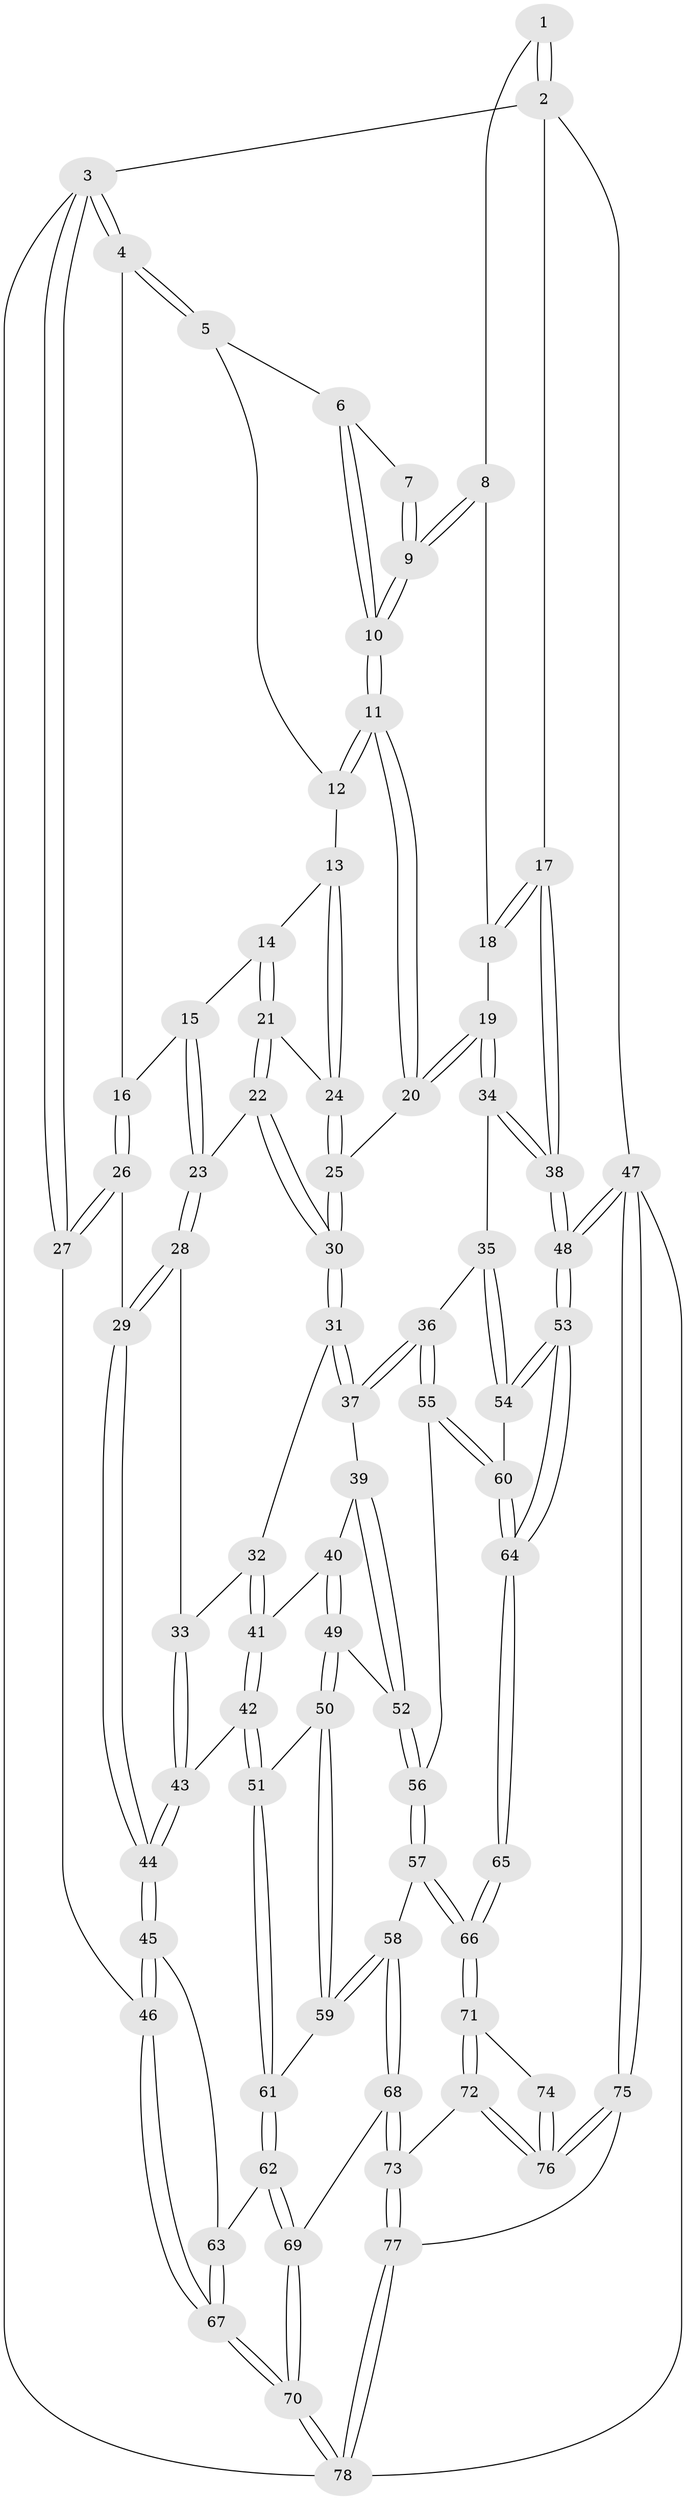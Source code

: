// Generated by graph-tools (version 1.1) at 2025/51/03/09/25 03:51:08]
// undirected, 78 vertices, 192 edges
graph export_dot {
graph [start="1"]
  node [color=gray90,style=filled];
  1 [pos="+0.7728731575013924+0"];
  2 [pos="+1+0"];
  3 [pos="+0+0"];
  4 [pos="+0.18567455223295531+0"];
  5 [pos="+0.44552095210633175+0"];
  6 [pos="+0.49582273892690015+0"];
  7 [pos="+0.685661423175249+0"];
  8 [pos="+0.755129883819406+0.06829261926145182"];
  9 [pos="+0.6819749511712108+0.0902415338143113"];
  10 [pos="+0.6599692351556252+0.10625401917488679"];
  11 [pos="+0.6501283659250121+0.12248611331315169"];
  12 [pos="+0.4887080062448505+0.025140549698748734"];
  13 [pos="+0.4671359608386314+0.13064160982790624"];
  14 [pos="+0.42863525317977647+0.13589624735023195"];
  15 [pos="+0.3695271145299425+0.127164515231431"];
  16 [pos="+0.20319100864715234+0.010825940631657439"];
  17 [pos="+1+0"];
  18 [pos="+0.7929741992896583+0.08380786250520468"];
  19 [pos="+0.831381330566651+0.27484805911204147"];
  20 [pos="+0.6389029485641359+0.18159833360577557"];
  21 [pos="+0.39045719504736753+0.2249290934157033"];
  22 [pos="+0.38645888405864287+0.23187962981089566"];
  23 [pos="+0.3456630315268347+0.24385868654081297"];
  24 [pos="+0.4942072278789051+0.16561995042297528"];
  25 [pos="+0.5560912444059227+0.2374485842278046"];
  26 [pos="+0.13943459683151666+0.2661371731575688"];
  27 [pos="+0+0.35869130274129846"];
  28 [pos="+0.25305979754057745+0.32307272076122384"];
  29 [pos="+0.2177988787840853+0.3161623123860568"];
  30 [pos="+0.5444967029697932+0.27230978474633727"];
  31 [pos="+0.541223652867194+0.3068942851604147"];
  32 [pos="+0.4794410900151368+0.36486879864381533"];
  33 [pos="+0.25487664158648676+0.3242354496978418"];
  34 [pos="+0.9195048306265358+0.36457882950071846"];
  35 [pos="+0.9003839203004248+0.3816290105670327"];
  36 [pos="+0.7636880652743113+0.46066868425431956"];
  37 [pos="+0.7441359506102796+0.4554272315514784"];
  38 [pos="+1+0.31350577337569346"];
  39 [pos="+0.5991002369696972+0.49787799960633927"];
  40 [pos="+0.48580678370818103+0.45819523100057113"];
  41 [pos="+0.4746627844198154+0.4513841086058801"];
  42 [pos="+0.3948067821194052+0.5432146975142899"];
  43 [pos="+0.364166220851092+0.5339860761933706"];
  44 [pos="+0.19510294258100808+0.5945457911609693"];
  45 [pos="+0.19262263549701353+0.5975011609332258"];
  46 [pos="+0+0.7141094350021149"];
  47 [pos="+1+1"];
  48 [pos="+1+1"];
  49 [pos="+0.5494934573721519+0.5803478011921757"];
  50 [pos="+0.5139499280771263+0.5921660277548099"];
  51 [pos="+0.40541107235034535+0.5659236115363049"];
  52 [pos="+0.5524940921670191+0.5803746505176768"];
  53 [pos="+0.9969448101316976+0.8567930710121875"];
  54 [pos="+0.9124280981107+0.6022796750370024"];
  55 [pos="+0.7420569682668072+0.55932641815494"];
  56 [pos="+0.6276759458794751+0.6471322745693192"];
  57 [pos="+0.5872056871610456+0.7693504998634744"];
  58 [pos="+0.5652935875963958+0.7637898622509205"];
  59 [pos="+0.5115341263648048+0.7286244489883912"];
  60 [pos="+0.7963182293256027+0.6798896858026326"];
  61 [pos="+0.40143470179547636+0.6946895416010722"];
  62 [pos="+0.34125162736273873+0.7382000845026909"];
  63 [pos="+0.3196158143689083+0.7254694077381802"];
  64 [pos="+0.831214487610207+0.8017470220989666"];
  65 [pos="+0.8289797986261813+0.8023138991785148"];
  66 [pos="+0.5916608670410839+0.7750498061170825"];
  67 [pos="+0+0.8652330248981407"];
  68 [pos="+0.36980798064986536+0.8832700768392309"];
  69 [pos="+0.33898702243569573+0.7618789417049212"];
  70 [pos="+0+1"];
  71 [pos="+0.5730824631092972+0.9716989317217724"];
  72 [pos="+0.5722510927303427+0.9759484487430742"];
  73 [pos="+0.369610255188826+0.8847475962442102"];
  74 [pos="+0.8257088246018949+0.8061770007391679"];
  75 [pos="+0.6146890747394478+1"];
  76 [pos="+0.6101047996290069+1"];
  77 [pos="+0+1"];
  78 [pos="+0+1"];
  1 -- 2;
  1 -- 2;
  1 -- 8;
  2 -- 3;
  2 -- 17;
  2 -- 47;
  3 -- 4;
  3 -- 4;
  3 -- 27;
  3 -- 27;
  3 -- 78;
  4 -- 5;
  4 -- 5;
  4 -- 16;
  5 -- 6;
  5 -- 12;
  6 -- 7;
  6 -- 10;
  6 -- 10;
  7 -- 9;
  7 -- 9;
  8 -- 9;
  8 -- 9;
  8 -- 18;
  9 -- 10;
  9 -- 10;
  10 -- 11;
  10 -- 11;
  11 -- 12;
  11 -- 12;
  11 -- 20;
  11 -- 20;
  12 -- 13;
  13 -- 14;
  13 -- 24;
  13 -- 24;
  14 -- 15;
  14 -- 21;
  14 -- 21;
  15 -- 16;
  15 -- 23;
  15 -- 23;
  16 -- 26;
  16 -- 26;
  17 -- 18;
  17 -- 18;
  17 -- 38;
  17 -- 38;
  18 -- 19;
  19 -- 20;
  19 -- 20;
  19 -- 34;
  19 -- 34;
  20 -- 25;
  21 -- 22;
  21 -- 22;
  21 -- 24;
  22 -- 23;
  22 -- 30;
  22 -- 30;
  23 -- 28;
  23 -- 28;
  24 -- 25;
  24 -- 25;
  25 -- 30;
  25 -- 30;
  26 -- 27;
  26 -- 27;
  26 -- 29;
  27 -- 46;
  28 -- 29;
  28 -- 29;
  28 -- 33;
  29 -- 44;
  29 -- 44;
  30 -- 31;
  30 -- 31;
  31 -- 32;
  31 -- 37;
  31 -- 37;
  32 -- 33;
  32 -- 41;
  32 -- 41;
  33 -- 43;
  33 -- 43;
  34 -- 35;
  34 -- 38;
  34 -- 38;
  35 -- 36;
  35 -- 54;
  35 -- 54;
  36 -- 37;
  36 -- 37;
  36 -- 55;
  36 -- 55;
  37 -- 39;
  38 -- 48;
  38 -- 48;
  39 -- 40;
  39 -- 52;
  39 -- 52;
  40 -- 41;
  40 -- 49;
  40 -- 49;
  41 -- 42;
  41 -- 42;
  42 -- 43;
  42 -- 51;
  42 -- 51;
  43 -- 44;
  43 -- 44;
  44 -- 45;
  44 -- 45;
  45 -- 46;
  45 -- 46;
  45 -- 63;
  46 -- 67;
  46 -- 67;
  47 -- 48;
  47 -- 48;
  47 -- 75;
  47 -- 75;
  47 -- 78;
  48 -- 53;
  48 -- 53;
  49 -- 50;
  49 -- 50;
  49 -- 52;
  50 -- 51;
  50 -- 59;
  50 -- 59;
  51 -- 61;
  51 -- 61;
  52 -- 56;
  52 -- 56;
  53 -- 54;
  53 -- 54;
  53 -- 64;
  53 -- 64;
  54 -- 60;
  55 -- 56;
  55 -- 60;
  55 -- 60;
  56 -- 57;
  56 -- 57;
  57 -- 58;
  57 -- 66;
  57 -- 66;
  58 -- 59;
  58 -- 59;
  58 -- 68;
  58 -- 68;
  59 -- 61;
  60 -- 64;
  60 -- 64;
  61 -- 62;
  61 -- 62;
  62 -- 63;
  62 -- 69;
  62 -- 69;
  63 -- 67;
  63 -- 67;
  64 -- 65;
  64 -- 65;
  65 -- 66;
  65 -- 66;
  66 -- 71;
  66 -- 71;
  67 -- 70;
  67 -- 70;
  68 -- 69;
  68 -- 73;
  68 -- 73;
  69 -- 70;
  69 -- 70;
  70 -- 78;
  70 -- 78;
  71 -- 72;
  71 -- 72;
  71 -- 74;
  72 -- 73;
  72 -- 76;
  72 -- 76;
  73 -- 77;
  73 -- 77;
  74 -- 76;
  74 -- 76;
  75 -- 76;
  75 -- 76;
  75 -- 77;
  77 -- 78;
  77 -- 78;
}
